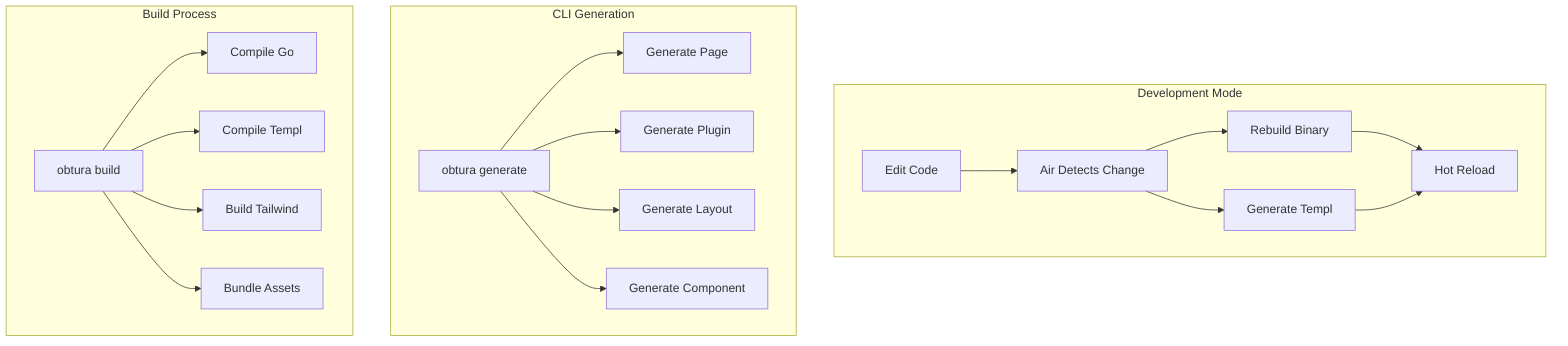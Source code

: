 graph TD
    subgraph "Development Mode"
        Edit[Edit Code]
        Air[Air Detects Change]
        Rebuild[Rebuild Binary]
        Templ[Generate Templ]
        Reload[Hot Reload]
        
        Edit --> Air
        Air --> Rebuild
        Air --> Templ
        Rebuild --> Reload
        Templ --> Reload
    end

    subgraph "CLI Generation"
        CLICmd[obtura generate]
        CLICmd --> GenPage[Generate Page]
        CLICmd --> GenPlugin[Generate Plugin]
        CLICmd --> GenLayout[Generate Layout]
        CLICmd --> GenComp[Generate Component]
    end

    subgraph "Build Process"
        BuildCmd[obtura build]
        BuildCmd --> CompileGo[Compile Go]
        BuildCmd --> CompileTempl[Compile Templ]
        BuildCmd --> BuildCSS[Build Tailwind]
        BuildCmd --> Bundle[Bundle Assets]
    end